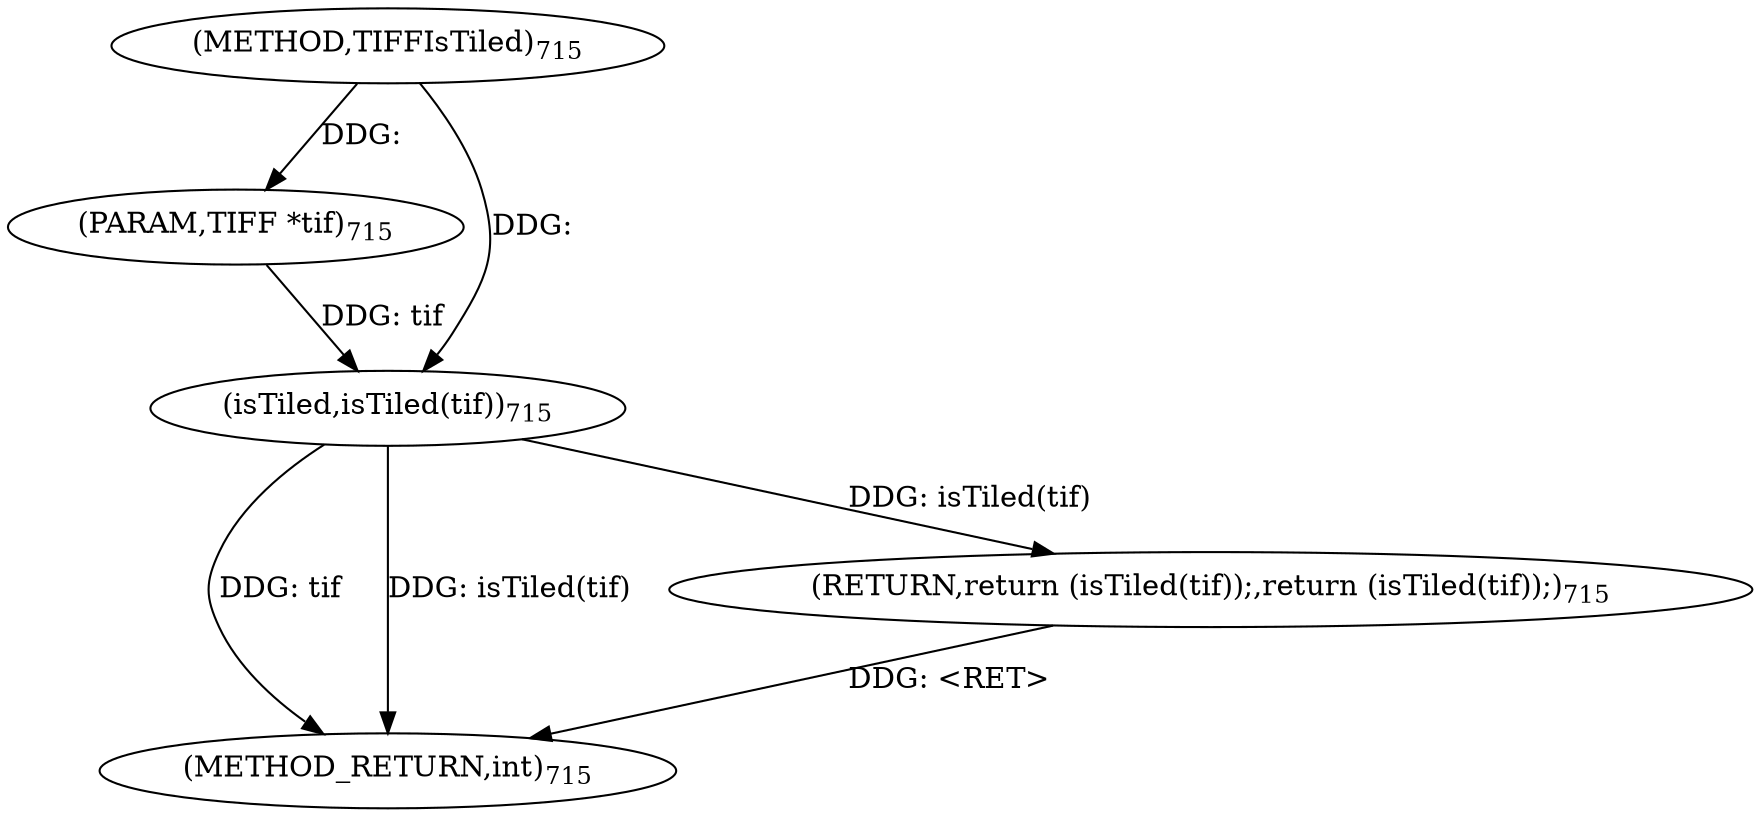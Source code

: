 digraph "TIFFIsTiled" {  
"1530" [label = <(METHOD,TIFFIsTiled)<SUB>715</SUB>> ]
"1536" [label = <(METHOD_RETURN,int)<SUB>715</SUB>> ]
"1531" [label = <(PARAM,TIFF *tif)<SUB>715</SUB>> ]
"1533" [label = <(RETURN,return (isTiled(tif));,return (isTiled(tif));)<SUB>715</SUB>> ]
"1534" [label = <(isTiled,isTiled(tif))<SUB>715</SUB>> ]
  "1533" -> "1536"  [ label = "DDG: &lt;RET&gt;"] 
  "1534" -> "1536"  [ label = "DDG: tif"] 
  "1534" -> "1536"  [ label = "DDG: isTiled(tif)"] 
  "1530" -> "1531"  [ label = "DDG: "] 
  "1534" -> "1533"  [ label = "DDG: isTiled(tif)"] 
  "1531" -> "1534"  [ label = "DDG: tif"] 
  "1530" -> "1534"  [ label = "DDG: "] 
}
